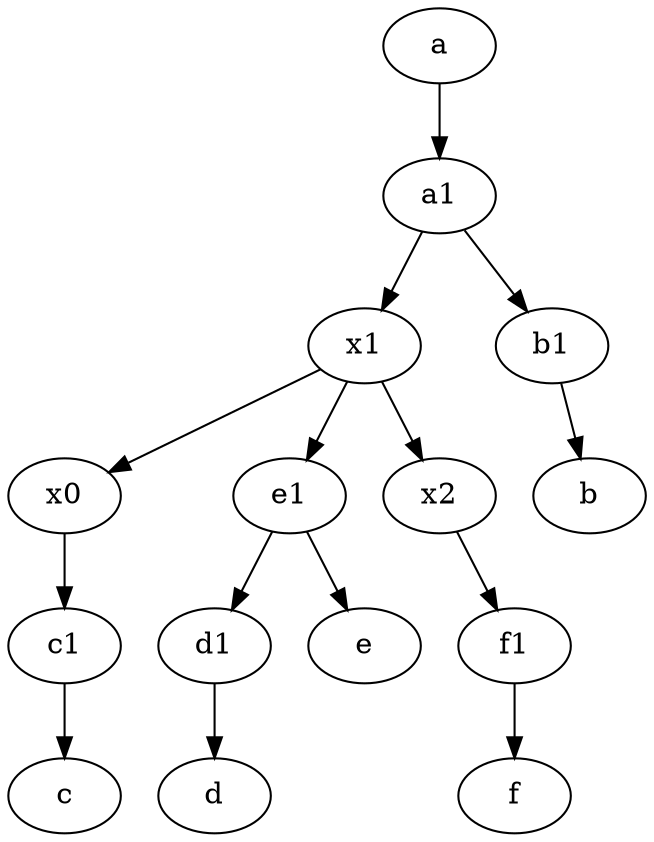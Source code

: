 digraph  {
	a1 [pos="40,15!"];
	d1 [pos="25,30!"];
	x0;
	c1 [pos="30,15!"];
	e1 [pos="25,45!"];
	a [pos="40,10!"];
	f1;
	x1;
	x2;
	b1 [pos="45,20!"];
	c1 -> c;
	x0 -> c1;
	d1 -> d;
	e1 -> e;
	a1 -> b1;
	b1 -> b;
	x1 -> e1;
	e1 -> d1;
	x1 -> x0;
	x1 -> x2;
	a1 -> x1;
	a -> a1;
	x2 -> f1;
	f1 -> f;

	}